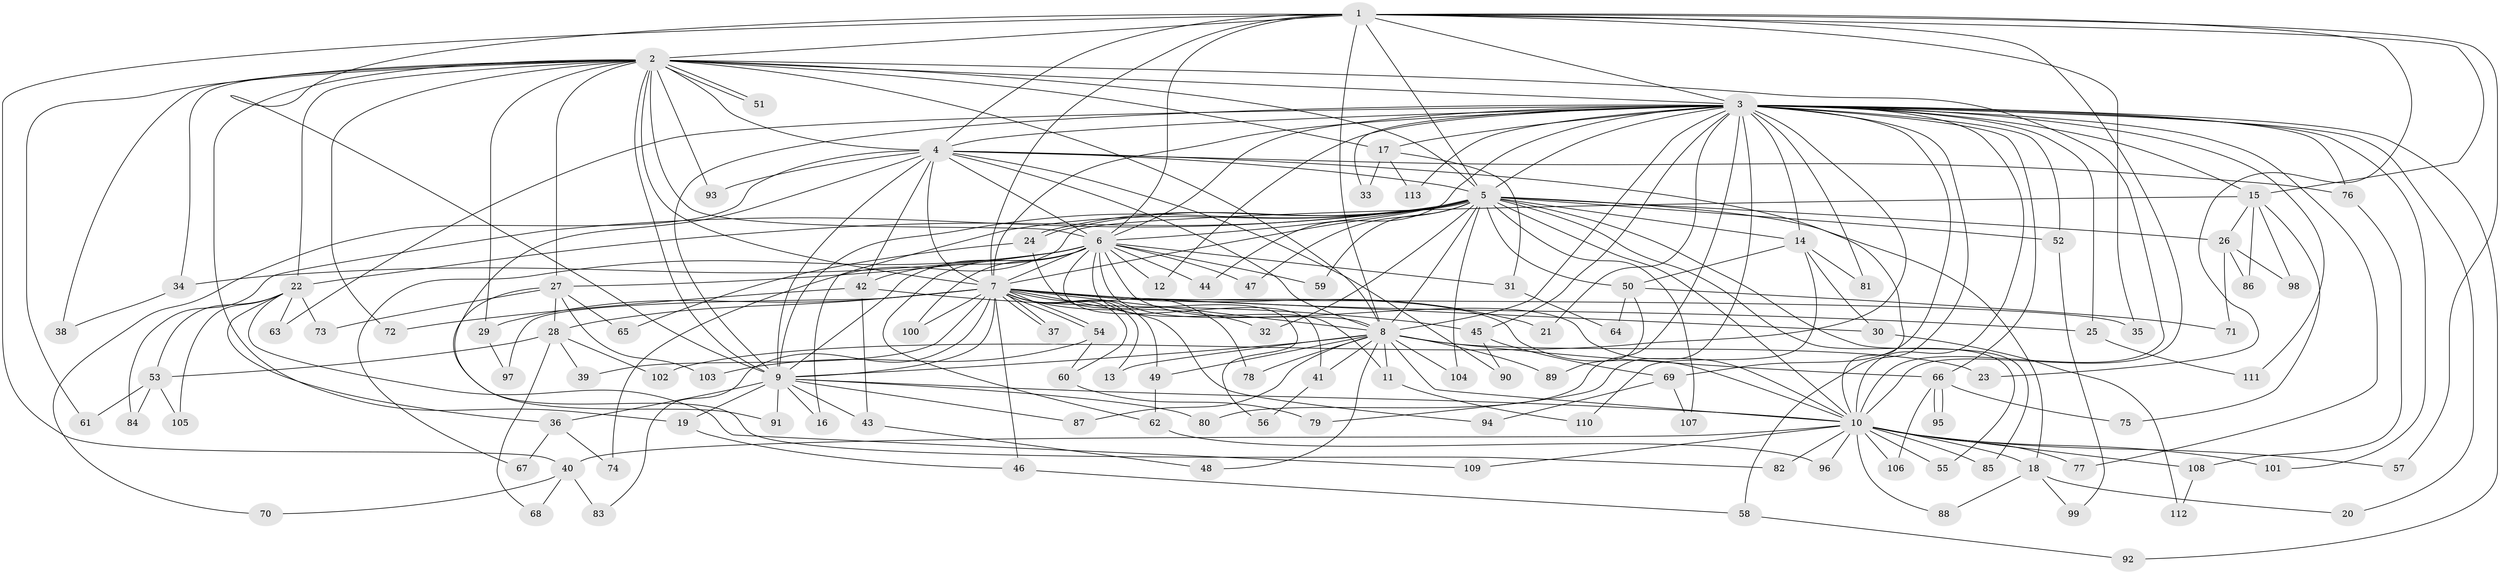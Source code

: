 // coarse degree distribution, {22: 0.011904761904761904, 35: 0.011904761904761904, 13: 0.011904761904761904, 23: 0.011904761904761904, 20: 0.011904761904761904, 27: 0.011904761904761904, 16: 0.011904761904761904, 18: 0.011904761904761904, 3: 0.11904761904761904, 2: 0.5595238095238095, 8: 0.023809523809523808, 6: 0.03571428571428571, 4: 0.09523809523809523, 7: 0.023809523809523808, 5: 0.023809523809523808, 1: 0.023809523809523808}
// Generated by graph-tools (version 1.1) at 2025/23/03/03/25 07:23:41]
// undirected, 113 vertices, 251 edges
graph export_dot {
graph [start="1"]
  node [color=gray90,style=filled];
  1;
  2;
  3;
  4;
  5;
  6;
  7;
  8;
  9;
  10;
  11;
  12;
  13;
  14;
  15;
  16;
  17;
  18;
  19;
  20;
  21;
  22;
  23;
  24;
  25;
  26;
  27;
  28;
  29;
  30;
  31;
  32;
  33;
  34;
  35;
  36;
  37;
  38;
  39;
  40;
  41;
  42;
  43;
  44;
  45;
  46;
  47;
  48;
  49;
  50;
  51;
  52;
  53;
  54;
  55;
  56;
  57;
  58;
  59;
  60;
  61;
  62;
  63;
  64;
  65;
  66;
  67;
  68;
  69;
  70;
  71;
  72;
  73;
  74;
  75;
  76;
  77;
  78;
  79;
  80;
  81;
  82;
  83;
  84;
  85;
  86;
  87;
  88;
  89;
  90;
  91;
  92;
  93;
  94;
  95;
  96;
  97;
  98;
  99;
  100;
  101;
  102;
  103;
  104;
  105;
  106;
  107;
  108;
  109;
  110;
  111;
  112;
  113;
  1 -- 2;
  1 -- 3;
  1 -- 4;
  1 -- 5;
  1 -- 6;
  1 -- 7;
  1 -- 8;
  1 -- 9;
  1 -- 10;
  1 -- 15;
  1 -- 23;
  1 -- 35;
  1 -- 40;
  1 -- 57;
  2 -- 3;
  2 -- 4;
  2 -- 5;
  2 -- 6;
  2 -- 7;
  2 -- 8;
  2 -- 9;
  2 -- 10;
  2 -- 17;
  2 -- 19;
  2 -- 22;
  2 -- 27;
  2 -- 29;
  2 -- 34;
  2 -- 38;
  2 -- 51;
  2 -- 51;
  2 -- 61;
  2 -- 72;
  2 -- 93;
  3 -- 4;
  3 -- 5;
  3 -- 6;
  3 -- 7;
  3 -- 8;
  3 -- 9;
  3 -- 10;
  3 -- 12;
  3 -- 14;
  3 -- 15;
  3 -- 17;
  3 -- 20;
  3 -- 21;
  3 -- 25;
  3 -- 33;
  3 -- 44;
  3 -- 45;
  3 -- 52;
  3 -- 58;
  3 -- 63;
  3 -- 66;
  3 -- 69;
  3 -- 76;
  3 -- 77;
  3 -- 79;
  3 -- 80;
  3 -- 81;
  3 -- 92;
  3 -- 101;
  3 -- 102;
  3 -- 111;
  3 -- 113;
  4 -- 5;
  4 -- 6;
  4 -- 7;
  4 -- 8;
  4 -- 9;
  4 -- 10;
  4 -- 42;
  4 -- 70;
  4 -- 76;
  4 -- 90;
  4 -- 91;
  4 -- 93;
  5 -- 6;
  5 -- 7;
  5 -- 8;
  5 -- 9;
  5 -- 10;
  5 -- 14;
  5 -- 16;
  5 -- 18;
  5 -- 22;
  5 -- 24;
  5 -- 24;
  5 -- 26;
  5 -- 32;
  5 -- 47;
  5 -- 50;
  5 -- 52;
  5 -- 55;
  5 -- 59;
  5 -- 84;
  5 -- 85;
  5 -- 104;
  5 -- 107;
  6 -- 7;
  6 -- 8;
  6 -- 9;
  6 -- 10;
  6 -- 11;
  6 -- 12;
  6 -- 27;
  6 -- 31;
  6 -- 34;
  6 -- 41;
  6 -- 42;
  6 -- 44;
  6 -- 47;
  6 -- 59;
  6 -- 62;
  6 -- 67;
  6 -- 100;
  7 -- 8;
  7 -- 9;
  7 -- 10;
  7 -- 13;
  7 -- 21;
  7 -- 25;
  7 -- 28;
  7 -- 29;
  7 -- 30;
  7 -- 32;
  7 -- 35;
  7 -- 37;
  7 -- 37;
  7 -- 39;
  7 -- 46;
  7 -- 49;
  7 -- 54;
  7 -- 54;
  7 -- 60;
  7 -- 78;
  7 -- 83;
  7 -- 94;
  7 -- 97;
  7 -- 100;
  8 -- 9;
  8 -- 10;
  8 -- 11;
  8 -- 13;
  8 -- 23;
  8 -- 41;
  8 -- 48;
  8 -- 49;
  8 -- 66;
  8 -- 78;
  8 -- 87;
  8 -- 89;
  8 -- 104;
  9 -- 10;
  9 -- 16;
  9 -- 19;
  9 -- 36;
  9 -- 43;
  9 -- 80;
  9 -- 87;
  9 -- 91;
  10 -- 18;
  10 -- 40;
  10 -- 55;
  10 -- 57;
  10 -- 77;
  10 -- 82;
  10 -- 85;
  10 -- 88;
  10 -- 96;
  10 -- 101;
  10 -- 106;
  10 -- 108;
  10 -- 109;
  11 -- 110;
  14 -- 30;
  14 -- 50;
  14 -- 81;
  14 -- 110;
  15 -- 26;
  15 -- 74;
  15 -- 75;
  15 -- 86;
  15 -- 98;
  17 -- 31;
  17 -- 33;
  17 -- 113;
  18 -- 20;
  18 -- 88;
  18 -- 99;
  19 -- 46;
  22 -- 36;
  22 -- 53;
  22 -- 63;
  22 -- 73;
  22 -- 105;
  22 -- 109;
  24 -- 56;
  24 -- 65;
  25 -- 111;
  26 -- 71;
  26 -- 86;
  26 -- 98;
  27 -- 28;
  27 -- 65;
  27 -- 73;
  27 -- 82;
  27 -- 103;
  28 -- 39;
  28 -- 53;
  28 -- 68;
  28 -- 102;
  29 -- 97;
  30 -- 112;
  31 -- 64;
  34 -- 38;
  36 -- 67;
  36 -- 74;
  40 -- 68;
  40 -- 70;
  40 -- 83;
  41 -- 56;
  42 -- 43;
  42 -- 45;
  42 -- 72;
  43 -- 48;
  45 -- 69;
  45 -- 90;
  46 -- 58;
  49 -- 62;
  50 -- 64;
  50 -- 71;
  50 -- 89;
  52 -- 99;
  53 -- 61;
  53 -- 84;
  53 -- 105;
  54 -- 60;
  54 -- 103;
  58 -- 92;
  60 -- 79;
  62 -- 96;
  66 -- 75;
  66 -- 95;
  66 -- 95;
  66 -- 106;
  69 -- 94;
  69 -- 107;
  76 -- 108;
  108 -- 112;
}
